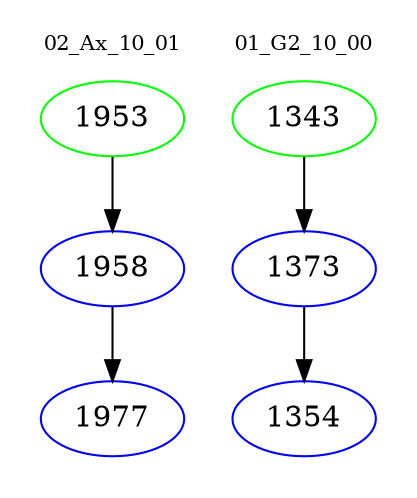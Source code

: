 digraph{
subgraph cluster_0 {
color = white
label = "02_Ax_10_01";
fontsize=10;
T0_1953 [label="1953", color="green"]
T0_1953 -> T0_1958 [color="black"]
T0_1958 [label="1958", color="blue"]
T0_1958 -> T0_1977 [color="black"]
T0_1977 [label="1977", color="blue"]
}
subgraph cluster_1 {
color = white
label = "01_G2_10_00";
fontsize=10;
T1_1343 [label="1343", color="green"]
T1_1343 -> T1_1373 [color="black"]
T1_1373 [label="1373", color="blue"]
T1_1373 -> T1_1354 [color="black"]
T1_1354 [label="1354", color="blue"]
}
}
